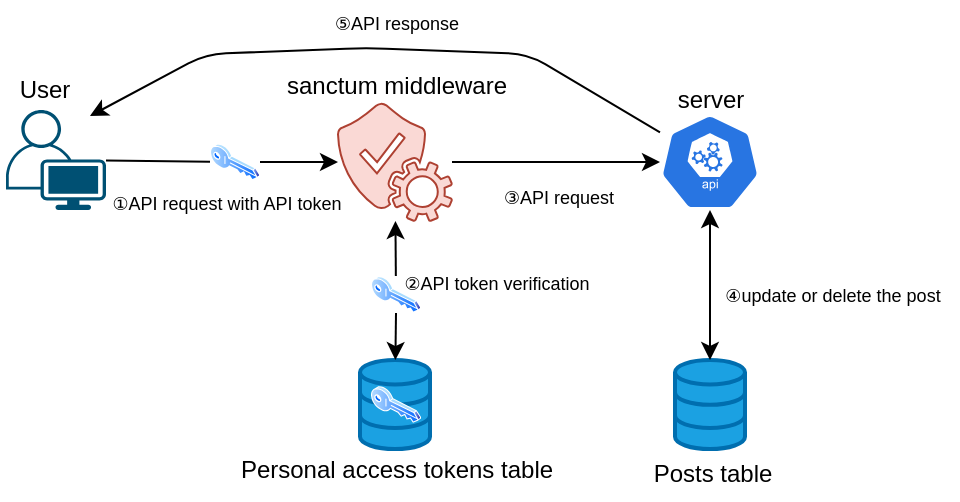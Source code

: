 <mxfile>
    <diagram id="9_13u_5X1s0VoD0Ztq1t" name="Page-1">
        <mxGraphModel dx="532" dy="335" grid="0" gridSize="10" guides="1" tooltips="1" connect="1" arrows="1" fold="1" page="1" pageScale="1" pageWidth="827" pageHeight="1169" background="#ffffff" math="0" shadow="0">
            <root>
                <mxCell id="0"/>
                <mxCell id="1" parent="0"/>
                <mxCell id="62" value="" style="points=[[0.35,0,0],[0.98,0.51,0],[1,0.71,0],[0.67,1,0],[0,0.795,0],[0,0.65,0]];verticalLabelPosition=bottom;sketch=0;html=1;verticalAlign=top;aspect=fixed;align=center;pointerEvents=1;shape=mxgraph.cisco19.user;fillColor=#005073;strokeColor=none;" parent="1" vertex="1">
                    <mxGeometry x="69" y="869" width="50" height="50" as="geometry"/>
                </mxCell>
                <mxCell id="64" style="edgeStyle=none;html=1;entryX=0.84;entryY=0.06;entryDx=0;entryDy=0;entryPerimeter=0;strokeColor=#000000;" parent="1" source="65" target="62" edge="1">
                    <mxGeometry relative="1" as="geometry">
                        <Array as="points">
                            <mxPoint x="330" y="841"/>
                            <mxPoint x="249" y="838"/>
                            <mxPoint x="169" y="841"/>
                        </Array>
                    </mxGeometry>
                </mxCell>
                <mxCell id="65" value="" style="sketch=0;html=1;dashed=0;whitespace=wrap;fillColor=#2875E2;strokeColor=#ffffff;points=[[0.005,0.63,0],[0.1,0.2,0],[0.9,0.2,0],[0.5,0,0],[0.995,0.63,0],[0.72,0.99,0],[0.5,1,0],[0.28,0.99,0]];verticalLabelPosition=bottom;align=center;verticalAlign=top;shape=mxgraph.kubernetes.icon;prIcon=api" parent="1" vertex="1">
                    <mxGeometry x="396" y="871" width="50" height="48" as="geometry"/>
                </mxCell>
                <mxCell id="66" value="" style="edgeStyle=none;html=1;strokeColor=#000000;" parent="1" source="68" target="65" edge="1">
                    <mxGeometry relative="1" as="geometry"/>
                </mxCell>
                <mxCell id="68" value="" style="sketch=0;pointerEvents=1;shadow=0;dashed=0;html=1;strokeColor=#ae4132;fillColor=#fad9d5;labelPosition=center;verticalLabelPosition=bottom;verticalAlign=top;outlineConnect=0;align=center;shape=mxgraph.office.services.verification_service;" parent="1" vertex="1">
                    <mxGeometry x="235" y="865.5" width="57" height="59" as="geometry"/>
                </mxCell>
                <mxCell id="69" value="" style="html=1;verticalLabelPosition=bottom;align=center;labelBackgroundColor=#ffffff;verticalAlign=top;strokeWidth=2;strokeColor=#006EAF;shadow=0;dashed=0;shape=mxgraph.ios7.icons.data;fillColor=#1ba1e2;fontColor=#ffffff;" parent="1" vertex="1">
                    <mxGeometry x="246" y="994" width="35" height="44.55" as="geometry"/>
                </mxCell>
                <mxCell id="70" value="" style="html=1;verticalLabelPosition=bottom;align=center;labelBackgroundColor=#ffffff;verticalAlign=top;strokeWidth=2;strokeColor=#006EAF;shadow=0;dashed=0;shape=mxgraph.ios7.icons.data;fillColor=#1ba1e2;fontColor=#ffffff;" parent="1" vertex="1">
                    <mxGeometry x="403.5" y="994" width="35" height="44.55" as="geometry"/>
                </mxCell>
                <mxCell id="63" value="" style="edgeStyle=none;html=1;strokeColor=#000000;startArrow=classic;startFill=1;" parent="1" source="65" target="70" edge="1">
                    <mxGeometry relative="1" as="geometry"/>
                </mxCell>
                <mxCell id="71" value="" style="edgeStyle=none;html=1;strokeColor=#000000;endArrow=none;" parent="1" source="62" target="72" edge="1">
                    <mxGeometry relative="1" as="geometry">
                        <mxPoint x="131" y="895" as="sourcePoint"/>
                        <mxPoint x="235" y="895.0" as="targetPoint"/>
                    </mxGeometry>
                </mxCell>
                <mxCell id="72" value="" style="aspect=fixed;perimeter=ellipsePerimeter;html=1;align=center;shadow=0;dashed=0;spacingTop=3;image;image=img/lib/active_directory/key.svg;labelBackgroundColor=#FFFFFF;labelBorderColor=none;fontSize=9;fontColor=#000000;" parent="1" vertex="1">
                    <mxGeometry x="171" y="885.75" width="25" height="18.5" as="geometry"/>
                </mxCell>
                <mxCell id="61" value="" style="edgeStyle=none;html=1;strokeColor=#000000;startArrow=none;" parent="1" source="72" target="68" edge="1">
                    <mxGeometry relative="1" as="geometry"/>
                </mxCell>
                <mxCell id="73" value="&lt;font style=&quot;font-size: 12px;&quot;&gt;User&lt;/font&gt;" style="text;html=1;align=center;verticalAlign=middle;resizable=0;points=[];autosize=1;strokeColor=none;fillColor=none;fontSize=9;fontColor=#000000;" parent="1" vertex="1">
                    <mxGeometry x="66" y="846" width="43" height="26" as="geometry"/>
                </mxCell>
                <mxCell id="74" value="&lt;font style=&quot;font-size: 12px;&quot;&gt;sanctum middleware&lt;/font&gt;" style="text;html=1;align=center;verticalAlign=middle;resizable=0;points=[];autosize=1;strokeColor=none;fillColor=none;fontSize=9;fontColor=#000000;" parent="1" vertex="1">
                    <mxGeometry x="200" y="844" width="128" height="26" as="geometry"/>
                </mxCell>
                <mxCell id="75" value="&lt;font style=&quot;font-size: 12px;&quot;&gt;server&lt;/font&gt;" style="text;html=1;align=center;verticalAlign=middle;resizable=0;points=[];autosize=1;strokeColor=none;fillColor=none;fontSize=9;fontColor=#000000;" parent="1" vertex="1">
                    <mxGeometry x="395.5" y="851" width="51" height="26" as="geometry"/>
                </mxCell>
                <mxCell id="76" value="&lt;font style=&quot;font-size: 12px;&quot;&gt;Posts table&lt;/font&gt;" style="text;html=1;align=center;verticalAlign=middle;resizable=0;points=[];autosize=1;strokeColor=none;fillColor=none;fontSize=9;fontColor=#000000;" parent="1" vertex="1">
                    <mxGeometry x="383" y="1037.55" width="77" height="26" as="geometry"/>
                </mxCell>
                <mxCell id="79" value="" style="edgeStyle=none;html=1;strokeColor=#000000;startArrow=classic;startFill=1;endArrow=none;" parent="1" source="68" target="78" edge="1">
                    <mxGeometry relative="1" as="geometry">
                        <mxPoint x="263.5" y="924.5" as="sourcePoint"/>
                        <mxPoint x="263.5" y="994" as="targetPoint"/>
                    </mxGeometry>
                </mxCell>
                <mxCell id="78" value="" style="aspect=fixed;perimeter=ellipsePerimeter;html=1;align=center;shadow=0;dashed=0;spacingTop=3;image;image=img/lib/active_directory/key.svg;labelBackgroundColor=#FFFFFF;labelBorderColor=none;fontSize=9;fontColor=#000000;" parent="1" vertex="1">
                    <mxGeometry x="251.5" y="952" width="25" height="18.5" as="geometry"/>
                </mxCell>
                <mxCell id="67" value="" style="edgeStyle=none;html=1;strokeColor=#000000;startArrow=none;startFill=1;" parent="1" source="78" target="69" edge="1">
                    <mxGeometry relative="1" as="geometry">
                        <mxPoint x="257" y="933" as="sourcePoint"/>
                    </mxGeometry>
                </mxCell>
                <mxCell id="93" value="④update or delete the&amp;nbsp;post" style="text;html=1;align=center;verticalAlign=middle;resizable=0;points=[];autosize=1;strokeColor=none;fillColor=none;fontSize=9;fontColor=#000000;" parent="1" vertex="1">
                    <mxGeometry x="418" y="950.25" width="127" height="23" as="geometry"/>
                </mxCell>
                <mxCell id="114" value="&lt;font color=&quot;#000000&quot;&gt;Personal access tokens table&lt;/font&gt;" style="text;html=1;align=center;verticalAlign=middle;resizable=0;points=[];autosize=1;strokeColor=none;fillColor=none;" parent="1" vertex="1">
                    <mxGeometry x="177" y="1035.55" width="174" height="26" as="geometry"/>
                </mxCell>
                <mxCell id="115" value="①API request with API token" style="text;html=1;align=center;verticalAlign=middle;resizable=0;points=[];autosize=1;strokeColor=none;fillColor=none;fontSize=9;fontColor=#000000;" parent="1" vertex="1">
                    <mxGeometry x="112" y="904.25" width="134" height="23" as="geometry"/>
                </mxCell>
                <mxCell id="116" value="" style="aspect=fixed;perimeter=ellipsePerimeter;html=1;align=center;shadow=0;dashed=0;spacingTop=3;image;image=img/lib/active_directory/key.svg;labelBackgroundColor=#FFFFFF;labelBorderColor=none;fontSize=9;fontColor=#000000;" parent="1" vertex="1">
                    <mxGeometry x="251.5" y="1007.02" width="25" height="18.5" as="geometry"/>
                </mxCell>
                <mxCell id="118" value="&lt;font style=&quot;font-size: 9px;&quot;&gt;②API token verification&lt;/font&gt;" style="text;html=1;align=center;verticalAlign=middle;resizable=0;points=[];autosize=1;strokeColor=none;fillColor=none;fontSize=9;fontColor=#000000;" parent="1" vertex="1">
                    <mxGeometry x="258" y="944.25" width="112" height="23" as="geometry"/>
                </mxCell>
                <mxCell id="121" value="⑤API response" style="text;html=1;align=center;verticalAlign=middle;resizable=0;points=[];autosize=1;strokeColor=none;fillColor=none;fontSize=9;fontColor=#000000;" parent="1" vertex="1">
                    <mxGeometry x="223.5" y="814" width="81" height="23" as="geometry"/>
                </mxCell>
                <mxCell id="123" value="③API request" style="text;html=1;align=center;verticalAlign=middle;resizable=0;points=[];autosize=1;strokeColor=none;fillColor=none;fontSize=9;fontColor=#000000;" parent="1" vertex="1">
                    <mxGeometry x="308" y="901.5" width="74" height="23" as="geometry"/>
                </mxCell>
            </root>
        </mxGraphModel>
    </diagram>
</mxfile>
